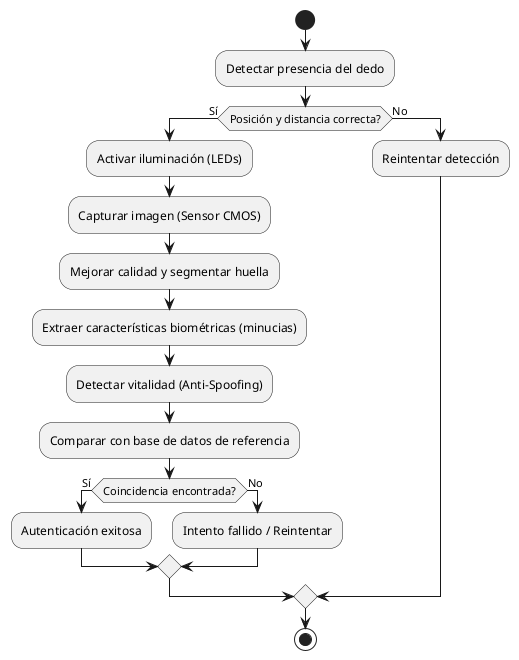 @startuml
start
  :Detectar presencia del dedo;
  if (Posición y distancia correcta?) then (Sí)
    :Activar iluminación (LEDs);
    :Capturar imagen (Sensor CMOS);
    :Mejorar calidad y segmentar huella;
    :Extraer características biométricas (minucias);
    :Detectar vitalidad (Anti-Spoofing);
    :Comparar con base de datos de referencia;
    if (Coincidencia encontrada?) then (Sí)
      :Autenticación exitosa;
    else (No)
      :Intento fallido / Reintentar;
    endif
  else (No)
    :Reintentar detección;
  endif
stop
@enduml